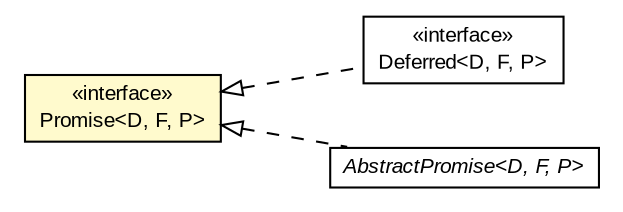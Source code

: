 #!/usr/local/bin/dot
#
# Class diagram 
# Generated by UMLGraph version R5_6-24-gf6e263 (http://www.umlgraph.org/)
#

digraph G {
	edge [fontname="arial",fontsize=10,labelfontname="arial",labelfontsize=10];
	node [fontname="arial",fontsize=10,shape=plaintext];
	nodesep=0.25;
	ranksep=0.5;
	rankdir=LR;
	// org.turbogwt.core.future.shared.Promise<D, F, P>
	c1059 [label=<<table title="org.turbogwt.core.future.shared.Promise" border="0" cellborder="1" cellspacing="0" cellpadding="2" port="p" bgcolor="lemonChiffon" href="./Promise.html">
		<tr><td><table border="0" cellspacing="0" cellpadding="1">
<tr><td align="center" balign="center"> &#171;interface&#187; </td></tr>
<tr><td align="center" balign="center"> Promise&lt;D, F, P&gt; </td></tr>
		</table></td></tr>
		</table>>, URL="./Promise.html", fontname="arial", fontcolor="black", fontsize=10.0];
	// org.turbogwt.core.future.shared.Deferred<D, F, P>
	c1064 [label=<<table title="org.turbogwt.core.future.shared.Deferred" border="0" cellborder="1" cellspacing="0" cellpadding="2" port="p" href="./Deferred.html">
		<tr><td><table border="0" cellspacing="0" cellpadding="1">
<tr><td align="center" balign="center"> &#171;interface&#187; </td></tr>
<tr><td align="center" balign="center"> Deferred&lt;D, F, P&gt; </td></tr>
		</table></td></tr>
		</table>>, URL="./Deferred.html", fontname="arial", fontcolor="black", fontsize=10.0];
	// org.turbogwt.core.future.shared.impl.AbstractPromise<D, F, P>
	c1067 [label=<<table title="org.turbogwt.core.future.shared.impl.AbstractPromise" border="0" cellborder="1" cellspacing="0" cellpadding="2" port="p" href="./impl/AbstractPromise.html">
		<tr><td><table border="0" cellspacing="0" cellpadding="1">
<tr><td align="center" balign="center"><font face="arial italic"> AbstractPromise&lt;D, F, P&gt; </font></td></tr>
		</table></td></tr>
		</table>>, URL="./impl/AbstractPromise.html", fontname="arial", fontcolor="black", fontsize=10.0];
	//org.turbogwt.core.future.shared.Deferred<D, F, P> implements org.turbogwt.core.future.shared.Promise<D, F, P>
	c1059:p -> c1064:p [dir=back,arrowtail=empty,style=dashed];
	//org.turbogwt.core.future.shared.impl.AbstractPromise<D, F, P> implements org.turbogwt.core.future.shared.Promise<D, F, P>
	c1059:p -> c1067:p [dir=back,arrowtail=empty,style=dashed];
}

